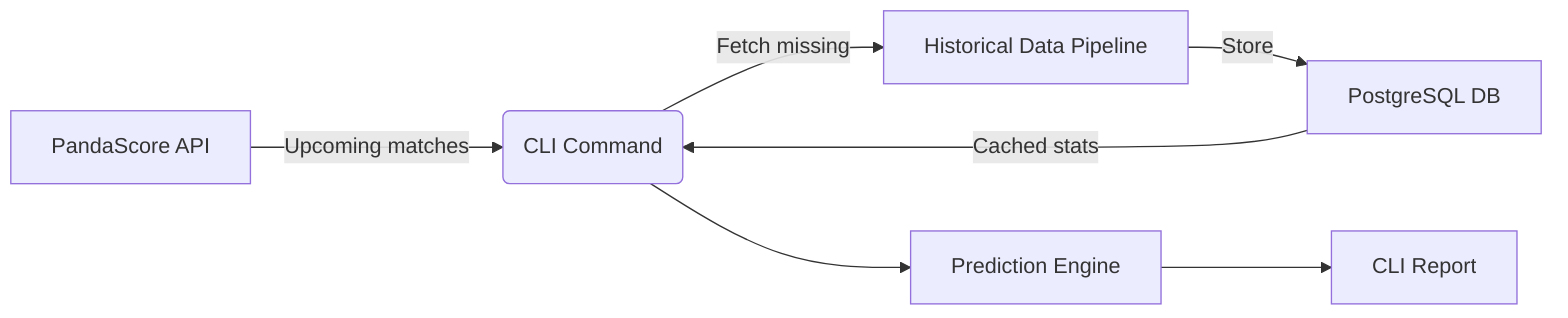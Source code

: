 graph LR
    A[PandaScore API] -->|Upcoming matches| B(CLI Command)
    C[PostgreSQL DB] -->|Cached stats| B
    B -->|Fetch missing| D[Historical Data Pipeline]
    D -->|Store| C
    B --> E[Prediction Engine]
    E --> F[CLI Report]